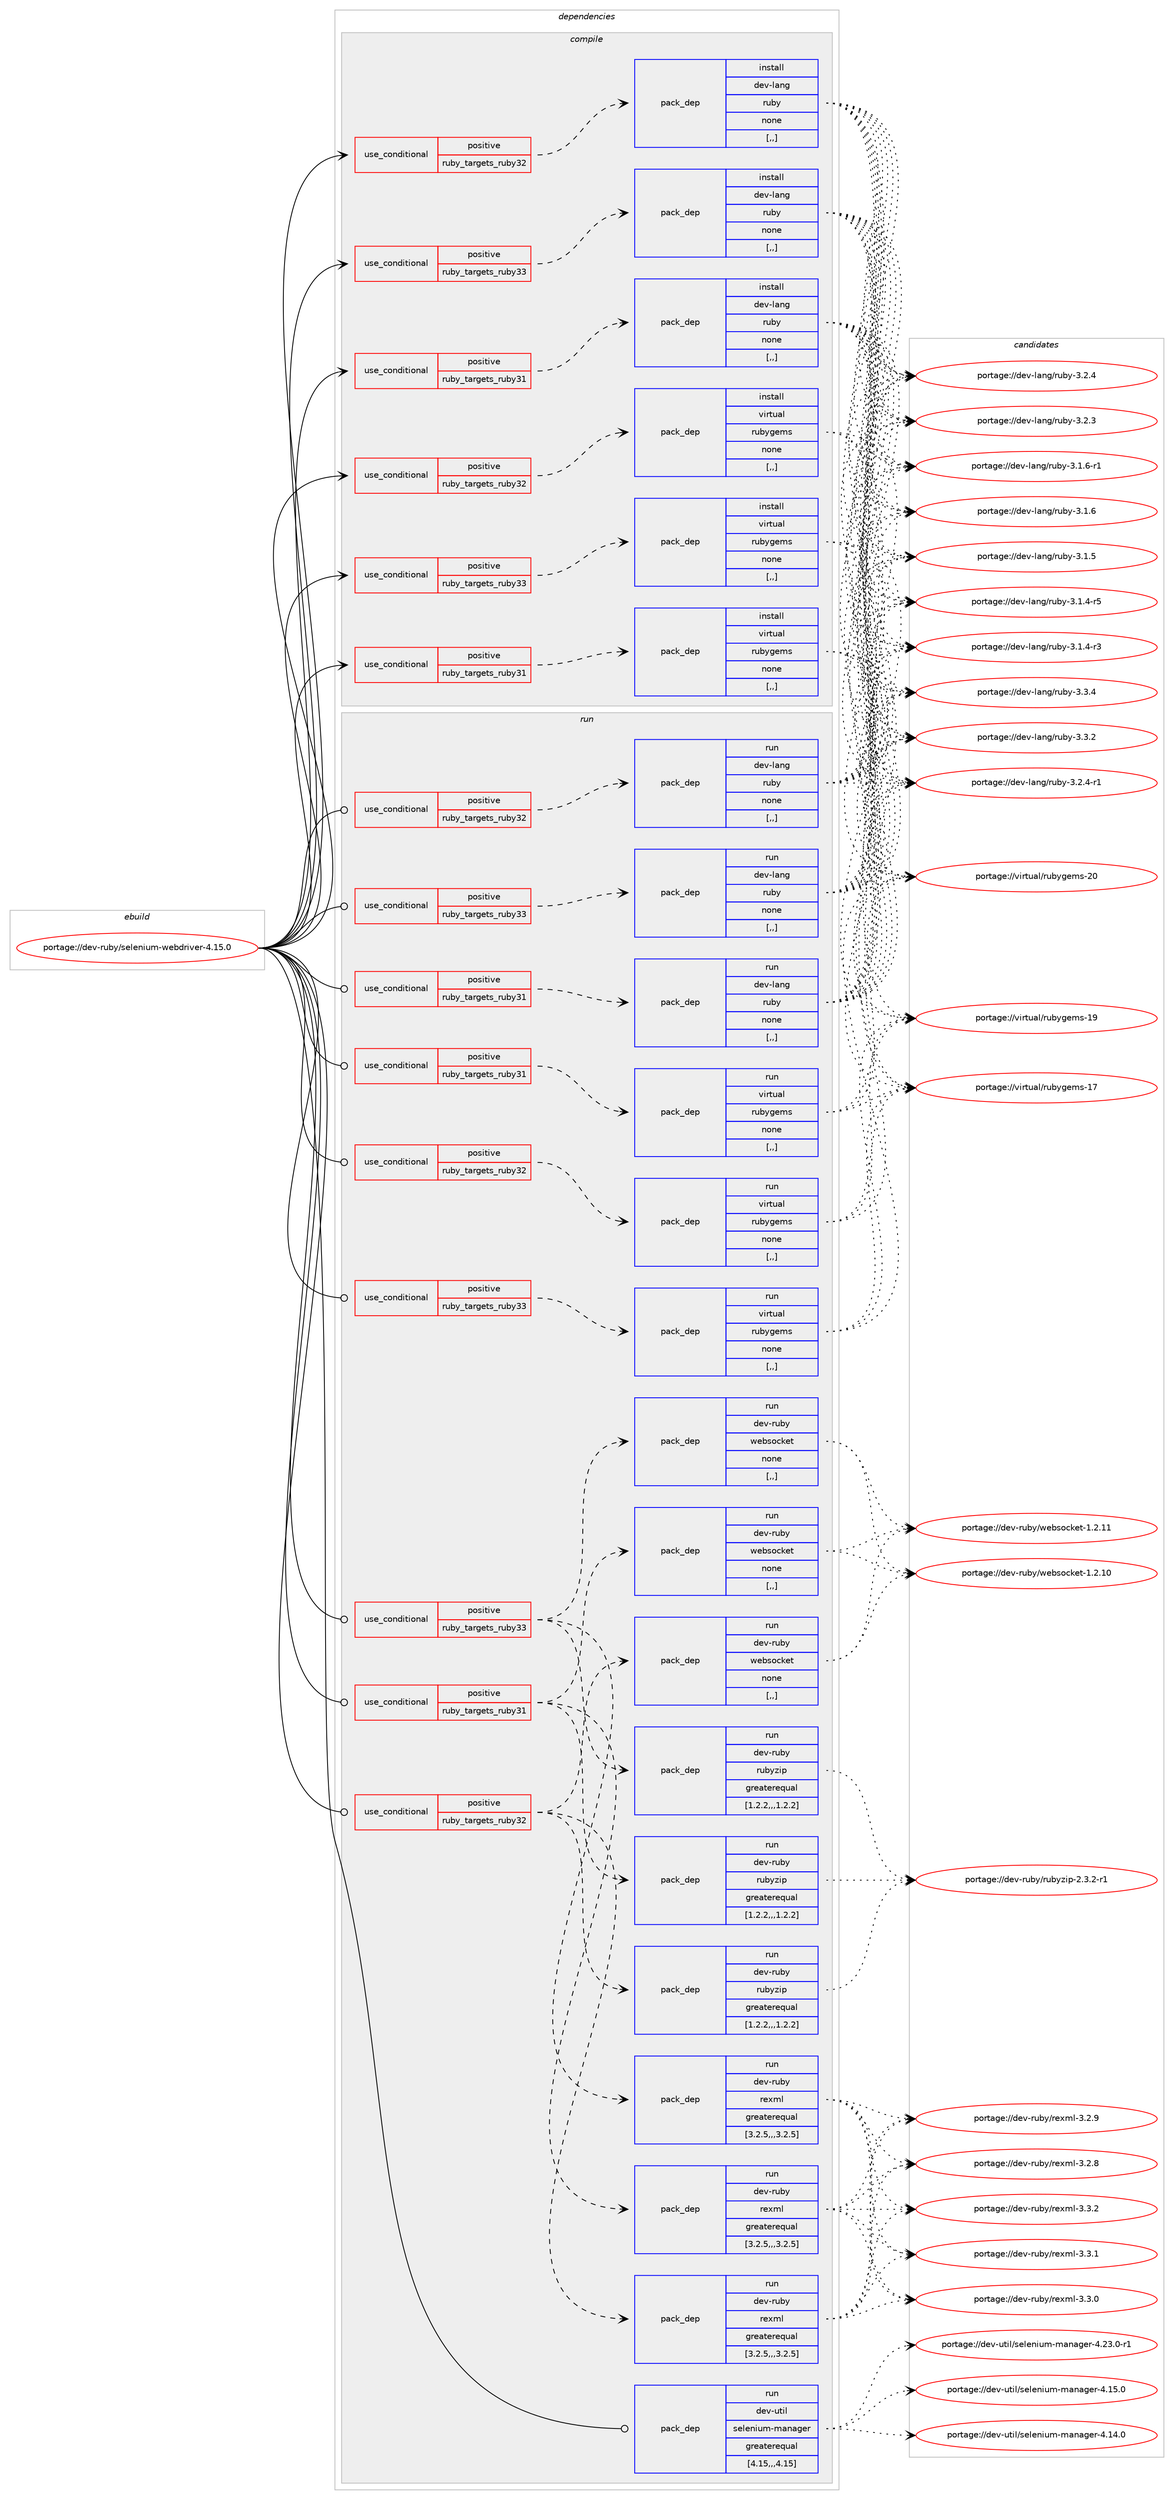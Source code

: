 digraph prolog {

# *************
# Graph options
# *************

newrank=true;
concentrate=true;
compound=true;
graph [rankdir=LR,fontname=Helvetica,fontsize=10,ranksep=1.5];#, ranksep=2.5, nodesep=0.2];
edge  [arrowhead=vee];
node  [fontname=Helvetica,fontsize=10];

# **********
# The ebuild
# **********

subgraph cluster_leftcol {
color=gray;
label=<<i>ebuild</i>>;
id [label="portage://dev-ruby/selenium-webdriver-4.15.0", color=red, width=4, href="../dev-ruby/selenium-webdriver-4.15.0.svg"];
}

# ****************
# The dependencies
# ****************

subgraph cluster_midcol {
color=gray;
label=<<i>dependencies</i>>;
subgraph cluster_compile {
fillcolor="#eeeeee";
style=filled;
label=<<i>compile</i>>;
subgraph cond56530 {
dependency203228 [label=<<TABLE BORDER="0" CELLBORDER="1" CELLSPACING="0" CELLPADDING="4"><TR><TD ROWSPAN="3" CELLPADDING="10">use_conditional</TD></TR><TR><TD>positive</TD></TR><TR><TD>ruby_targets_ruby31</TD></TR></TABLE>>, shape=none, color=red];
subgraph pack145307 {
dependency203229 [label=<<TABLE BORDER="0" CELLBORDER="1" CELLSPACING="0" CELLPADDING="4" WIDTH="220"><TR><TD ROWSPAN="6" CELLPADDING="30">pack_dep</TD></TR><TR><TD WIDTH="110">install</TD></TR><TR><TD>dev-lang</TD></TR><TR><TD>ruby</TD></TR><TR><TD>none</TD></TR><TR><TD>[,,]</TD></TR></TABLE>>, shape=none, color=blue];
}
dependency203228:e -> dependency203229:w [weight=20,style="dashed",arrowhead="vee"];
}
id:e -> dependency203228:w [weight=20,style="solid",arrowhead="vee"];
subgraph cond56531 {
dependency203230 [label=<<TABLE BORDER="0" CELLBORDER="1" CELLSPACING="0" CELLPADDING="4"><TR><TD ROWSPAN="3" CELLPADDING="10">use_conditional</TD></TR><TR><TD>positive</TD></TR><TR><TD>ruby_targets_ruby31</TD></TR></TABLE>>, shape=none, color=red];
subgraph pack145308 {
dependency203231 [label=<<TABLE BORDER="0" CELLBORDER="1" CELLSPACING="0" CELLPADDING="4" WIDTH="220"><TR><TD ROWSPAN="6" CELLPADDING="30">pack_dep</TD></TR><TR><TD WIDTH="110">install</TD></TR><TR><TD>virtual</TD></TR><TR><TD>rubygems</TD></TR><TR><TD>none</TD></TR><TR><TD>[,,]</TD></TR></TABLE>>, shape=none, color=blue];
}
dependency203230:e -> dependency203231:w [weight=20,style="dashed",arrowhead="vee"];
}
id:e -> dependency203230:w [weight=20,style="solid",arrowhead="vee"];
subgraph cond56532 {
dependency203232 [label=<<TABLE BORDER="0" CELLBORDER="1" CELLSPACING="0" CELLPADDING="4"><TR><TD ROWSPAN="3" CELLPADDING="10">use_conditional</TD></TR><TR><TD>positive</TD></TR><TR><TD>ruby_targets_ruby32</TD></TR></TABLE>>, shape=none, color=red];
subgraph pack145309 {
dependency203233 [label=<<TABLE BORDER="0" CELLBORDER="1" CELLSPACING="0" CELLPADDING="4" WIDTH="220"><TR><TD ROWSPAN="6" CELLPADDING="30">pack_dep</TD></TR><TR><TD WIDTH="110">install</TD></TR><TR><TD>dev-lang</TD></TR><TR><TD>ruby</TD></TR><TR><TD>none</TD></TR><TR><TD>[,,]</TD></TR></TABLE>>, shape=none, color=blue];
}
dependency203232:e -> dependency203233:w [weight=20,style="dashed",arrowhead="vee"];
}
id:e -> dependency203232:w [weight=20,style="solid",arrowhead="vee"];
subgraph cond56533 {
dependency203234 [label=<<TABLE BORDER="0" CELLBORDER="1" CELLSPACING="0" CELLPADDING="4"><TR><TD ROWSPAN="3" CELLPADDING="10">use_conditional</TD></TR><TR><TD>positive</TD></TR><TR><TD>ruby_targets_ruby32</TD></TR></TABLE>>, shape=none, color=red];
subgraph pack145310 {
dependency203235 [label=<<TABLE BORDER="0" CELLBORDER="1" CELLSPACING="0" CELLPADDING="4" WIDTH="220"><TR><TD ROWSPAN="6" CELLPADDING="30">pack_dep</TD></TR><TR><TD WIDTH="110">install</TD></TR><TR><TD>virtual</TD></TR><TR><TD>rubygems</TD></TR><TR><TD>none</TD></TR><TR><TD>[,,]</TD></TR></TABLE>>, shape=none, color=blue];
}
dependency203234:e -> dependency203235:w [weight=20,style="dashed",arrowhead="vee"];
}
id:e -> dependency203234:w [weight=20,style="solid",arrowhead="vee"];
subgraph cond56534 {
dependency203236 [label=<<TABLE BORDER="0" CELLBORDER="1" CELLSPACING="0" CELLPADDING="4"><TR><TD ROWSPAN="3" CELLPADDING="10">use_conditional</TD></TR><TR><TD>positive</TD></TR><TR><TD>ruby_targets_ruby33</TD></TR></TABLE>>, shape=none, color=red];
subgraph pack145311 {
dependency203237 [label=<<TABLE BORDER="0" CELLBORDER="1" CELLSPACING="0" CELLPADDING="4" WIDTH="220"><TR><TD ROWSPAN="6" CELLPADDING="30">pack_dep</TD></TR><TR><TD WIDTH="110">install</TD></TR><TR><TD>dev-lang</TD></TR><TR><TD>ruby</TD></TR><TR><TD>none</TD></TR><TR><TD>[,,]</TD></TR></TABLE>>, shape=none, color=blue];
}
dependency203236:e -> dependency203237:w [weight=20,style="dashed",arrowhead="vee"];
}
id:e -> dependency203236:w [weight=20,style="solid",arrowhead="vee"];
subgraph cond56535 {
dependency203238 [label=<<TABLE BORDER="0" CELLBORDER="1" CELLSPACING="0" CELLPADDING="4"><TR><TD ROWSPAN="3" CELLPADDING="10">use_conditional</TD></TR><TR><TD>positive</TD></TR><TR><TD>ruby_targets_ruby33</TD></TR></TABLE>>, shape=none, color=red];
subgraph pack145312 {
dependency203239 [label=<<TABLE BORDER="0" CELLBORDER="1" CELLSPACING="0" CELLPADDING="4" WIDTH="220"><TR><TD ROWSPAN="6" CELLPADDING="30">pack_dep</TD></TR><TR><TD WIDTH="110">install</TD></TR><TR><TD>virtual</TD></TR><TR><TD>rubygems</TD></TR><TR><TD>none</TD></TR><TR><TD>[,,]</TD></TR></TABLE>>, shape=none, color=blue];
}
dependency203238:e -> dependency203239:w [weight=20,style="dashed",arrowhead="vee"];
}
id:e -> dependency203238:w [weight=20,style="solid",arrowhead="vee"];
}
subgraph cluster_compileandrun {
fillcolor="#eeeeee";
style=filled;
label=<<i>compile and run</i>>;
}
subgraph cluster_run {
fillcolor="#eeeeee";
style=filled;
label=<<i>run</i>>;
subgraph cond56536 {
dependency203240 [label=<<TABLE BORDER="0" CELLBORDER="1" CELLSPACING="0" CELLPADDING="4"><TR><TD ROWSPAN="3" CELLPADDING="10">use_conditional</TD></TR><TR><TD>positive</TD></TR><TR><TD>ruby_targets_ruby31</TD></TR></TABLE>>, shape=none, color=red];
subgraph pack145313 {
dependency203241 [label=<<TABLE BORDER="0" CELLBORDER="1" CELLSPACING="0" CELLPADDING="4" WIDTH="220"><TR><TD ROWSPAN="6" CELLPADDING="30">pack_dep</TD></TR><TR><TD WIDTH="110">run</TD></TR><TR><TD>dev-lang</TD></TR><TR><TD>ruby</TD></TR><TR><TD>none</TD></TR><TR><TD>[,,]</TD></TR></TABLE>>, shape=none, color=blue];
}
dependency203240:e -> dependency203241:w [weight=20,style="dashed",arrowhead="vee"];
}
id:e -> dependency203240:w [weight=20,style="solid",arrowhead="odot"];
subgraph cond56537 {
dependency203242 [label=<<TABLE BORDER="0" CELLBORDER="1" CELLSPACING="0" CELLPADDING="4"><TR><TD ROWSPAN="3" CELLPADDING="10">use_conditional</TD></TR><TR><TD>positive</TD></TR><TR><TD>ruby_targets_ruby31</TD></TR></TABLE>>, shape=none, color=red];
subgraph pack145314 {
dependency203243 [label=<<TABLE BORDER="0" CELLBORDER="1" CELLSPACING="0" CELLPADDING="4" WIDTH="220"><TR><TD ROWSPAN="6" CELLPADDING="30">pack_dep</TD></TR><TR><TD WIDTH="110">run</TD></TR><TR><TD>dev-ruby</TD></TR><TR><TD>rexml</TD></TR><TR><TD>greaterequal</TD></TR><TR><TD>[3.2.5,,,3.2.5]</TD></TR></TABLE>>, shape=none, color=blue];
}
dependency203242:e -> dependency203243:w [weight=20,style="dashed",arrowhead="vee"];
subgraph pack145315 {
dependency203244 [label=<<TABLE BORDER="0" CELLBORDER="1" CELLSPACING="0" CELLPADDING="4" WIDTH="220"><TR><TD ROWSPAN="6" CELLPADDING="30">pack_dep</TD></TR><TR><TD WIDTH="110">run</TD></TR><TR><TD>dev-ruby</TD></TR><TR><TD>rubyzip</TD></TR><TR><TD>greaterequal</TD></TR><TR><TD>[1.2.2,,,1.2.2]</TD></TR></TABLE>>, shape=none, color=blue];
}
dependency203242:e -> dependency203244:w [weight=20,style="dashed",arrowhead="vee"];
subgraph pack145316 {
dependency203245 [label=<<TABLE BORDER="0" CELLBORDER="1" CELLSPACING="0" CELLPADDING="4" WIDTH="220"><TR><TD ROWSPAN="6" CELLPADDING="30">pack_dep</TD></TR><TR><TD WIDTH="110">run</TD></TR><TR><TD>dev-ruby</TD></TR><TR><TD>websocket</TD></TR><TR><TD>none</TD></TR><TR><TD>[,,]</TD></TR></TABLE>>, shape=none, color=blue];
}
dependency203242:e -> dependency203245:w [weight=20,style="dashed",arrowhead="vee"];
}
id:e -> dependency203242:w [weight=20,style="solid",arrowhead="odot"];
subgraph cond56538 {
dependency203246 [label=<<TABLE BORDER="0" CELLBORDER="1" CELLSPACING="0" CELLPADDING="4"><TR><TD ROWSPAN="3" CELLPADDING="10">use_conditional</TD></TR><TR><TD>positive</TD></TR><TR><TD>ruby_targets_ruby31</TD></TR></TABLE>>, shape=none, color=red];
subgraph pack145317 {
dependency203247 [label=<<TABLE BORDER="0" CELLBORDER="1" CELLSPACING="0" CELLPADDING="4" WIDTH="220"><TR><TD ROWSPAN="6" CELLPADDING="30">pack_dep</TD></TR><TR><TD WIDTH="110">run</TD></TR><TR><TD>virtual</TD></TR><TR><TD>rubygems</TD></TR><TR><TD>none</TD></TR><TR><TD>[,,]</TD></TR></TABLE>>, shape=none, color=blue];
}
dependency203246:e -> dependency203247:w [weight=20,style="dashed",arrowhead="vee"];
}
id:e -> dependency203246:w [weight=20,style="solid",arrowhead="odot"];
subgraph cond56539 {
dependency203248 [label=<<TABLE BORDER="0" CELLBORDER="1" CELLSPACING="0" CELLPADDING="4"><TR><TD ROWSPAN="3" CELLPADDING="10">use_conditional</TD></TR><TR><TD>positive</TD></TR><TR><TD>ruby_targets_ruby32</TD></TR></TABLE>>, shape=none, color=red];
subgraph pack145318 {
dependency203249 [label=<<TABLE BORDER="0" CELLBORDER="1" CELLSPACING="0" CELLPADDING="4" WIDTH="220"><TR><TD ROWSPAN="6" CELLPADDING="30">pack_dep</TD></TR><TR><TD WIDTH="110">run</TD></TR><TR><TD>dev-lang</TD></TR><TR><TD>ruby</TD></TR><TR><TD>none</TD></TR><TR><TD>[,,]</TD></TR></TABLE>>, shape=none, color=blue];
}
dependency203248:e -> dependency203249:w [weight=20,style="dashed",arrowhead="vee"];
}
id:e -> dependency203248:w [weight=20,style="solid",arrowhead="odot"];
subgraph cond56540 {
dependency203250 [label=<<TABLE BORDER="0" CELLBORDER="1" CELLSPACING="0" CELLPADDING="4"><TR><TD ROWSPAN="3" CELLPADDING="10">use_conditional</TD></TR><TR><TD>positive</TD></TR><TR><TD>ruby_targets_ruby32</TD></TR></TABLE>>, shape=none, color=red];
subgraph pack145319 {
dependency203251 [label=<<TABLE BORDER="0" CELLBORDER="1" CELLSPACING="0" CELLPADDING="4" WIDTH="220"><TR><TD ROWSPAN="6" CELLPADDING="30">pack_dep</TD></TR><TR><TD WIDTH="110">run</TD></TR><TR><TD>dev-ruby</TD></TR><TR><TD>rexml</TD></TR><TR><TD>greaterequal</TD></TR><TR><TD>[3.2.5,,,3.2.5]</TD></TR></TABLE>>, shape=none, color=blue];
}
dependency203250:e -> dependency203251:w [weight=20,style="dashed",arrowhead="vee"];
subgraph pack145320 {
dependency203252 [label=<<TABLE BORDER="0" CELLBORDER="1" CELLSPACING="0" CELLPADDING="4" WIDTH="220"><TR><TD ROWSPAN="6" CELLPADDING="30">pack_dep</TD></TR><TR><TD WIDTH="110">run</TD></TR><TR><TD>dev-ruby</TD></TR><TR><TD>rubyzip</TD></TR><TR><TD>greaterequal</TD></TR><TR><TD>[1.2.2,,,1.2.2]</TD></TR></TABLE>>, shape=none, color=blue];
}
dependency203250:e -> dependency203252:w [weight=20,style="dashed",arrowhead="vee"];
subgraph pack145321 {
dependency203253 [label=<<TABLE BORDER="0" CELLBORDER="1" CELLSPACING="0" CELLPADDING="4" WIDTH="220"><TR><TD ROWSPAN="6" CELLPADDING="30">pack_dep</TD></TR><TR><TD WIDTH="110">run</TD></TR><TR><TD>dev-ruby</TD></TR><TR><TD>websocket</TD></TR><TR><TD>none</TD></TR><TR><TD>[,,]</TD></TR></TABLE>>, shape=none, color=blue];
}
dependency203250:e -> dependency203253:w [weight=20,style="dashed",arrowhead="vee"];
}
id:e -> dependency203250:w [weight=20,style="solid",arrowhead="odot"];
subgraph cond56541 {
dependency203254 [label=<<TABLE BORDER="0" CELLBORDER="1" CELLSPACING="0" CELLPADDING="4"><TR><TD ROWSPAN="3" CELLPADDING="10">use_conditional</TD></TR><TR><TD>positive</TD></TR><TR><TD>ruby_targets_ruby32</TD></TR></TABLE>>, shape=none, color=red];
subgraph pack145322 {
dependency203255 [label=<<TABLE BORDER="0" CELLBORDER="1" CELLSPACING="0" CELLPADDING="4" WIDTH="220"><TR><TD ROWSPAN="6" CELLPADDING="30">pack_dep</TD></TR><TR><TD WIDTH="110">run</TD></TR><TR><TD>virtual</TD></TR><TR><TD>rubygems</TD></TR><TR><TD>none</TD></TR><TR><TD>[,,]</TD></TR></TABLE>>, shape=none, color=blue];
}
dependency203254:e -> dependency203255:w [weight=20,style="dashed",arrowhead="vee"];
}
id:e -> dependency203254:w [weight=20,style="solid",arrowhead="odot"];
subgraph cond56542 {
dependency203256 [label=<<TABLE BORDER="0" CELLBORDER="1" CELLSPACING="0" CELLPADDING="4"><TR><TD ROWSPAN="3" CELLPADDING="10">use_conditional</TD></TR><TR><TD>positive</TD></TR><TR><TD>ruby_targets_ruby33</TD></TR></TABLE>>, shape=none, color=red];
subgraph pack145323 {
dependency203257 [label=<<TABLE BORDER="0" CELLBORDER="1" CELLSPACING="0" CELLPADDING="4" WIDTH="220"><TR><TD ROWSPAN="6" CELLPADDING="30">pack_dep</TD></TR><TR><TD WIDTH="110">run</TD></TR><TR><TD>dev-lang</TD></TR><TR><TD>ruby</TD></TR><TR><TD>none</TD></TR><TR><TD>[,,]</TD></TR></TABLE>>, shape=none, color=blue];
}
dependency203256:e -> dependency203257:w [weight=20,style="dashed",arrowhead="vee"];
}
id:e -> dependency203256:w [weight=20,style="solid",arrowhead="odot"];
subgraph cond56543 {
dependency203258 [label=<<TABLE BORDER="0" CELLBORDER="1" CELLSPACING="0" CELLPADDING="4"><TR><TD ROWSPAN="3" CELLPADDING="10">use_conditional</TD></TR><TR><TD>positive</TD></TR><TR><TD>ruby_targets_ruby33</TD></TR></TABLE>>, shape=none, color=red];
subgraph pack145324 {
dependency203259 [label=<<TABLE BORDER="0" CELLBORDER="1" CELLSPACING="0" CELLPADDING="4" WIDTH="220"><TR><TD ROWSPAN="6" CELLPADDING="30">pack_dep</TD></TR><TR><TD WIDTH="110">run</TD></TR><TR><TD>dev-ruby</TD></TR><TR><TD>rexml</TD></TR><TR><TD>greaterequal</TD></TR><TR><TD>[3.2.5,,,3.2.5]</TD></TR></TABLE>>, shape=none, color=blue];
}
dependency203258:e -> dependency203259:w [weight=20,style="dashed",arrowhead="vee"];
subgraph pack145325 {
dependency203260 [label=<<TABLE BORDER="0" CELLBORDER="1" CELLSPACING="0" CELLPADDING="4" WIDTH="220"><TR><TD ROWSPAN="6" CELLPADDING="30">pack_dep</TD></TR><TR><TD WIDTH="110">run</TD></TR><TR><TD>dev-ruby</TD></TR><TR><TD>rubyzip</TD></TR><TR><TD>greaterequal</TD></TR><TR><TD>[1.2.2,,,1.2.2]</TD></TR></TABLE>>, shape=none, color=blue];
}
dependency203258:e -> dependency203260:w [weight=20,style="dashed",arrowhead="vee"];
subgraph pack145326 {
dependency203261 [label=<<TABLE BORDER="0" CELLBORDER="1" CELLSPACING="0" CELLPADDING="4" WIDTH="220"><TR><TD ROWSPAN="6" CELLPADDING="30">pack_dep</TD></TR><TR><TD WIDTH="110">run</TD></TR><TR><TD>dev-ruby</TD></TR><TR><TD>websocket</TD></TR><TR><TD>none</TD></TR><TR><TD>[,,]</TD></TR></TABLE>>, shape=none, color=blue];
}
dependency203258:e -> dependency203261:w [weight=20,style="dashed",arrowhead="vee"];
}
id:e -> dependency203258:w [weight=20,style="solid",arrowhead="odot"];
subgraph cond56544 {
dependency203262 [label=<<TABLE BORDER="0" CELLBORDER="1" CELLSPACING="0" CELLPADDING="4"><TR><TD ROWSPAN="3" CELLPADDING="10">use_conditional</TD></TR><TR><TD>positive</TD></TR><TR><TD>ruby_targets_ruby33</TD></TR></TABLE>>, shape=none, color=red];
subgraph pack145327 {
dependency203263 [label=<<TABLE BORDER="0" CELLBORDER="1" CELLSPACING="0" CELLPADDING="4" WIDTH="220"><TR><TD ROWSPAN="6" CELLPADDING="30">pack_dep</TD></TR><TR><TD WIDTH="110">run</TD></TR><TR><TD>virtual</TD></TR><TR><TD>rubygems</TD></TR><TR><TD>none</TD></TR><TR><TD>[,,]</TD></TR></TABLE>>, shape=none, color=blue];
}
dependency203262:e -> dependency203263:w [weight=20,style="dashed",arrowhead="vee"];
}
id:e -> dependency203262:w [weight=20,style="solid",arrowhead="odot"];
subgraph pack145328 {
dependency203264 [label=<<TABLE BORDER="0" CELLBORDER="1" CELLSPACING="0" CELLPADDING="4" WIDTH="220"><TR><TD ROWSPAN="6" CELLPADDING="30">pack_dep</TD></TR><TR><TD WIDTH="110">run</TD></TR><TR><TD>dev-util</TD></TR><TR><TD>selenium-manager</TD></TR><TR><TD>greaterequal</TD></TR><TR><TD>[4.15,,,4.15]</TD></TR></TABLE>>, shape=none, color=blue];
}
id:e -> dependency203264:w [weight=20,style="solid",arrowhead="odot"];
}
}

# **************
# The candidates
# **************

subgraph cluster_choices {
rank=same;
color=gray;
label=<<i>candidates</i>>;

subgraph choice145307 {
color=black;
nodesep=1;
choice10010111845108971101034711411798121455146514652 [label="portage://dev-lang/ruby-3.3.4", color=red, width=4,href="../dev-lang/ruby-3.3.4.svg"];
choice10010111845108971101034711411798121455146514650 [label="portage://dev-lang/ruby-3.3.2", color=red, width=4,href="../dev-lang/ruby-3.3.2.svg"];
choice100101118451089711010347114117981214551465046524511449 [label="portage://dev-lang/ruby-3.2.4-r1", color=red, width=4,href="../dev-lang/ruby-3.2.4-r1.svg"];
choice10010111845108971101034711411798121455146504652 [label="portage://dev-lang/ruby-3.2.4", color=red, width=4,href="../dev-lang/ruby-3.2.4.svg"];
choice10010111845108971101034711411798121455146504651 [label="portage://dev-lang/ruby-3.2.3", color=red, width=4,href="../dev-lang/ruby-3.2.3.svg"];
choice100101118451089711010347114117981214551464946544511449 [label="portage://dev-lang/ruby-3.1.6-r1", color=red, width=4,href="../dev-lang/ruby-3.1.6-r1.svg"];
choice10010111845108971101034711411798121455146494654 [label="portage://dev-lang/ruby-3.1.6", color=red, width=4,href="../dev-lang/ruby-3.1.6.svg"];
choice10010111845108971101034711411798121455146494653 [label="portage://dev-lang/ruby-3.1.5", color=red, width=4,href="../dev-lang/ruby-3.1.5.svg"];
choice100101118451089711010347114117981214551464946524511453 [label="portage://dev-lang/ruby-3.1.4-r5", color=red, width=4,href="../dev-lang/ruby-3.1.4-r5.svg"];
choice100101118451089711010347114117981214551464946524511451 [label="portage://dev-lang/ruby-3.1.4-r3", color=red, width=4,href="../dev-lang/ruby-3.1.4-r3.svg"];
dependency203229:e -> choice10010111845108971101034711411798121455146514652:w [style=dotted,weight="100"];
dependency203229:e -> choice10010111845108971101034711411798121455146514650:w [style=dotted,weight="100"];
dependency203229:e -> choice100101118451089711010347114117981214551465046524511449:w [style=dotted,weight="100"];
dependency203229:e -> choice10010111845108971101034711411798121455146504652:w [style=dotted,weight="100"];
dependency203229:e -> choice10010111845108971101034711411798121455146504651:w [style=dotted,weight="100"];
dependency203229:e -> choice100101118451089711010347114117981214551464946544511449:w [style=dotted,weight="100"];
dependency203229:e -> choice10010111845108971101034711411798121455146494654:w [style=dotted,weight="100"];
dependency203229:e -> choice10010111845108971101034711411798121455146494653:w [style=dotted,weight="100"];
dependency203229:e -> choice100101118451089711010347114117981214551464946524511453:w [style=dotted,weight="100"];
dependency203229:e -> choice100101118451089711010347114117981214551464946524511451:w [style=dotted,weight="100"];
}
subgraph choice145308 {
color=black;
nodesep=1;
choice118105114116117971084711411798121103101109115455048 [label="portage://virtual/rubygems-20", color=red, width=4,href="../virtual/rubygems-20.svg"];
choice118105114116117971084711411798121103101109115454957 [label="portage://virtual/rubygems-19", color=red, width=4,href="../virtual/rubygems-19.svg"];
choice118105114116117971084711411798121103101109115454955 [label="portage://virtual/rubygems-17", color=red, width=4,href="../virtual/rubygems-17.svg"];
dependency203231:e -> choice118105114116117971084711411798121103101109115455048:w [style=dotted,weight="100"];
dependency203231:e -> choice118105114116117971084711411798121103101109115454957:w [style=dotted,weight="100"];
dependency203231:e -> choice118105114116117971084711411798121103101109115454955:w [style=dotted,weight="100"];
}
subgraph choice145309 {
color=black;
nodesep=1;
choice10010111845108971101034711411798121455146514652 [label="portage://dev-lang/ruby-3.3.4", color=red, width=4,href="../dev-lang/ruby-3.3.4.svg"];
choice10010111845108971101034711411798121455146514650 [label="portage://dev-lang/ruby-3.3.2", color=red, width=4,href="../dev-lang/ruby-3.3.2.svg"];
choice100101118451089711010347114117981214551465046524511449 [label="portage://dev-lang/ruby-3.2.4-r1", color=red, width=4,href="../dev-lang/ruby-3.2.4-r1.svg"];
choice10010111845108971101034711411798121455146504652 [label="portage://dev-lang/ruby-3.2.4", color=red, width=4,href="../dev-lang/ruby-3.2.4.svg"];
choice10010111845108971101034711411798121455146504651 [label="portage://dev-lang/ruby-3.2.3", color=red, width=4,href="../dev-lang/ruby-3.2.3.svg"];
choice100101118451089711010347114117981214551464946544511449 [label="portage://dev-lang/ruby-3.1.6-r1", color=red, width=4,href="../dev-lang/ruby-3.1.6-r1.svg"];
choice10010111845108971101034711411798121455146494654 [label="portage://dev-lang/ruby-3.1.6", color=red, width=4,href="../dev-lang/ruby-3.1.6.svg"];
choice10010111845108971101034711411798121455146494653 [label="portage://dev-lang/ruby-3.1.5", color=red, width=4,href="../dev-lang/ruby-3.1.5.svg"];
choice100101118451089711010347114117981214551464946524511453 [label="portage://dev-lang/ruby-3.1.4-r5", color=red, width=4,href="../dev-lang/ruby-3.1.4-r5.svg"];
choice100101118451089711010347114117981214551464946524511451 [label="portage://dev-lang/ruby-3.1.4-r3", color=red, width=4,href="../dev-lang/ruby-3.1.4-r3.svg"];
dependency203233:e -> choice10010111845108971101034711411798121455146514652:w [style=dotted,weight="100"];
dependency203233:e -> choice10010111845108971101034711411798121455146514650:w [style=dotted,weight="100"];
dependency203233:e -> choice100101118451089711010347114117981214551465046524511449:w [style=dotted,weight="100"];
dependency203233:e -> choice10010111845108971101034711411798121455146504652:w [style=dotted,weight="100"];
dependency203233:e -> choice10010111845108971101034711411798121455146504651:w [style=dotted,weight="100"];
dependency203233:e -> choice100101118451089711010347114117981214551464946544511449:w [style=dotted,weight="100"];
dependency203233:e -> choice10010111845108971101034711411798121455146494654:w [style=dotted,weight="100"];
dependency203233:e -> choice10010111845108971101034711411798121455146494653:w [style=dotted,weight="100"];
dependency203233:e -> choice100101118451089711010347114117981214551464946524511453:w [style=dotted,weight="100"];
dependency203233:e -> choice100101118451089711010347114117981214551464946524511451:w [style=dotted,weight="100"];
}
subgraph choice145310 {
color=black;
nodesep=1;
choice118105114116117971084711411798121103101109115455048 [label="portage://virtual/rubygems-20", color=red, width=4,href="../virtual/rubygems-20.svg"];
choice118105114116117971084711411798121103101109115454957 [label="portage://virtual/rubygems-19", color=red, width=4,href="../virtual/rubygems-19.svg"];
choice118105114116117971084711411798121103101109115454955 [label="portage://virtual/rubygems-17", color=red, width=4,href="../virtual/rubygems-17.svg"];
dependency203235:e -> choice118105114116117971084711411798121103101109115455048:w [style=dotted,weight="100"];
dependency203235:e -> choice118105114116117971084711411798121103101109115454957:w [style=dotted,weight="100"];
dependency203235:e -> choice118105114116117971084711411798121103101109115454955:w [style=dotted,weight="100"];
}
subgraph choice145311 {
color=black;
nodesep=1;
choice10010111845108971101034711411798121455146514652 [label="portage://dev-lang/ruby-3.3.4", color=red, width=4,href="../dev-lang/ruby-3.3.4.svg"];
choice10010111845108971101034711411798121455146514650 [label="portage://dev-lang/ruby-3.3.2", color=red, width=4,href="../dev-lang/ruby-3.3.2.svg"];
choice100101118451089711010347114117981214551465046524511449 [label="portage://dev-lang/ruby-3.2.4-r1", color=red, width=4,href="../dev-lang/ruby-3.2.4-r1.svg"];
choice10010111845108971101034711411798121455146504652 [label="portage://dev-lang/ruby-3.2.4", color=red, width=4,href="../dev-lang/ruby-3.2.4.svg"];
choice10010111845108971101034711411798121455146504651 [label="portage://dev-lang/ruby-3.2.3", color=red, width=4,href="../dev-lang/ruby-3.2.3.svg"];
choice100101118451089711010347114117981214551464946544511449 [label="portage://dev-lang/ruby-3.1.6-r1", color=red, width=4,href="../dev-lang/ruby-3.1.6-r1.svg"];
choice10010111845108971101034711411798121455146494654 [label="portage://dev-lang/ruby-3.1.6", color=red, width=4,href="../dev-lang/ruby-3.1.6.svg"];
choice10010111845108971101034711411798121455146494653 [label="portage://dev-lang/ruby-3.1.5", color=red, width=4,href="../dev-lang/ruby-3.1.5.svg"];
choice100101118451089711010347114117981214551464946524511453 [label="portage://dev-lang/ruby-3.1.4-r5", color=red, width=4,href="../dev-lang/ruby-3.1.4-r5.svg"];
choice100101118451089711010347114117981214551464946524511451 [label="portage://dev-lang/ruby-3.1.4-r3", color=red, width=4,href="../dev-lang/ruby-3.1.4-r3.svg"];
dependency203237:e -> choice10010111845108971101034711411798121455146514652:w [style=dotted,weight="100"];
dependency203237:e -> choice10010111845108971101034711411798121455146514650:w [style=dotted,weight="100"];
dependency203237:e -> choice100101118451089711010347114117981214551465046524511449:w [style=dotted,weight="100"];
dependency203237:e -> choice10010111845108971101034711411798121455146504652:w [style=dotted,weight="100"];
dependency203237:e -> choice10010111845108971101034711411798121455146504651:w [style=dotted,weight="100"];
dependency203237:e -> choice100101118451089711010347114117981214551464946544511449:w [style=dotted,weight="100"];
dependency203237:e -> choice10010111845108971101034711411798121455146494654:w [style=dotted,weight="100"];
dependency203237:e -> choice10010111845108971101034711411798121455146494653:w [style=dotted,weight="100"];
dependency203237:e -> choice100101118451089711010347114117981214551464946524511453:w [style=dotted,weight="100"];
dependency203237:e -> choice100101118451089711010347114117981214551464946524511451:w [style=dotted,weight="100"];
}
subgraph choice145312 {
color=black;
nodesep=1;
choice118105114116117971084711411798121103101109115455048 [label="portage://virtual/rubygems-20", color=red, width=4,href="../virtual/rubygems-20.svg"];
choice118105114116117971084711411798121103101109115454957 [label="portage://virtual/rubygems-19", color=red, width=4,href="../virtual/rubygems-19.svg"];
choice118105114116117971084711411798121103101109115454955 [label="portage://virtual/rubygems-17", color=red, width=4,href="../virtual/rubygems-17.svg"];
dependency203239:e -> choice118105114116117971084711411798121103101109115455048:w [style=dotted,weight="100"];
dependency203239:e -> choice118105114116117971084711411798121103101109115454957:w [style=dotted,weight="100"];
dependency203239:e -> choice118105114116117971084711411798121103101109115454955:w [style=dotted,weight="100"];
}
subgraph choice145313 {
color=black;
nodesep=1;
choice10010111845108971101034711411798121455146514652 [label="portage://dev-lang/ruby-3.3.4", color=red, width=4,href="../dev-lang/ruby-3.3.4.svg"];
choice10010111845108971101034711411798121455146514650 [label="portage://dev-lang/ruby-3.3.2", color=red, width=4,href="../dev-lang/ruby-3.3.2.svg"];
choice100101118451089711010347114117981214551465046524511449 [label="portage://dev-lang/ruby-3.2.4-r1", color=red, width=4,href="../dev-lang/ruby-3.2.4-r1.svg"];
choice10010111845108971101034711411798121455146504652 [label="portage://dev-lang/ruby-3.2.4", color=red, width=4,href="../dev-lang/ruby-3.2.4.svg"];
choice10010111845108971101034711411798121455146504651 [label="portage://dev-lang/ruby-3.2.3", color=red, width=4,href="../dev-lang/ruby-3.2.3.svg"];
choice100101118451089711010347114117981214551464946544511449 [label="portage://dev-lang/ruby-3.1.6-r1", color=red, width=4,href="../dev-lang/ruby-3.1.6-r1.svg"];
choice10010111845108971101034711411798121455146494654 [label="portage://dev-lang/ruby-3.1.6", color=red, width=4,href="../dev-lang/ruby-3.1.6.svg"];
choice10010111845108971101034711411798121455146494653 [label="portage://dev-lang/ruby-3.1.5", color=red, width=4,href="../dev-lang/ruby-3.1.5.svg"];
choice100101118451089711010347114117981214551464946524511453 [label="portage://dev-lang/ruby-3.1.4-r5", color=red, width=4,href="../dev-lang/ruby-3.1.4-r5.svg"];
choice100101118451089711010347114117981214551464946524511451 [label="portage://dev-lang/ruby-3.1.4-r3", color=red, width=4,href="../dev-lang/ruby-3.1.4-r3.svg"];
dependency203241:e -> choice10010111845108971101034711411798121455146514652:w [style=dotted,weight="100"];
dependency203241:e -> choice10010111845108971101034711411798121455146514650:w [style=dotted,weight="100"];
dependency203241:e -> choice100101118451089711010347114117981214551465046524511449:w [style=dotted,weight="100"];
dependency203241:e -> choice10010111845108971101034711411798121455146504652:w [style=dotted,weight="100"];
dependency203241:e -> choice10010111845108971101034711411798121455146504651:w [style=dotted,weight="100"];
dependency203241:e -> choice100101118451089711010347114117981214551464946544511449:w [style=dotted,weight="100"];
dependency203241:e -> choice10010111845108971101034711411798121455146494654:w [style=dotted,weight="100"];
dependency203241:e -> choice10010111845108971101034711411798121455146494653:w [style=dotted,weight="100"];
dependency203241:e -> choice100101118451089711010347114117981214551464946524511453:w [style=dotted,weight="100"];
dependency203241:e -> choice100101118451089711010347114117981214551464946524511451:w [style=dotted,weight="100"];
}
subgraph choice145314 {
color=black;
nodesep=1;
choice100101118451141179812147114101120109108455146514650 [label="portage://dev-ruby/rexml-3.3.2", color=red, width=4,href="../dev-ruby/rexml-3.3.2.svg"];
choice100101118451141179812147114101120109108455146514649 [label="portage://dev-ruby/rexml-3.3.1", color=red, width=4,href="../dev-ruby/rexml-3.3.1.svg"];
choice100101118451141179812147114101120109108455146514648 [label="portage://dev-ruby/rexml-3.3.0", color=red, width=4,href="../dev-ruby/rexml-3.3.0.svg"];
choice100101118451141179812147114101120109108455146504657 [label="portage://dev-ruby/rexml-3.2.9", color=red, width=4,href="../dev-ruby/rexml-3.2.9.svg"];
choice100101118451141179812147114101120109108455146504656 [label="portage://dev-ruby/rexml-3.2.8", color=red, width=4,href="../dev-ruby/rexml-3.2.8.svg"];
dependency203243:e -> choice100101118451141179812147114101120109108455146514650:w [style=dotted,weight="100"];
dependency203243:e -> choice100101118451141179812147114101120109108455146514649:w [style=dotted,weight="100"];
dependency203243:e -> choice100101118451141179812147114101120109108455146514648:w [style=dotted,weight="100"];
dependency203243:e -> choice100101118451141179812147114101120109108455146504657:w [style=dotted,weight="100"];
dependency203243:e -> choice100101118451141179812147114101120109108455146504656:w [style=dotted,weight="100"];
}
subgraph choice145315 {
color=black;
nodesep=1;
choice100101118451141179812147114117981211221051124550465146504511449 [label="portage://dev-ruby/rubyzip-2.3.2-r1", color=red, width=4,href="../dev-ruby/rubyzip-2.3.2-r1.svg"];
dependency203244:e -> choice100101118451141179812147114117981211221051124550465146504511449:w [style=dotted,weight="100"];
}
subgraph choice145316 {
color=black;
nodesep=1;
choice100101118451141179812147119101981151119910710111645494650464949 [label="portage://dev-ruby/websocket-1.2.11", color=red, width=4,href="../dev-ruby/websocket-1.2.11.svg"];
choice100101118451141179812147119101981151119910710111645494650464948 [label="portage://dev-ruby/websocket-1.2.10", color=red, width=4,href="../dev-ruby/websocket-1.2.10.svg"];
dependency203245:e -> choice100101118451141179812147119101981151119910710111645494650464949:w [style=dotted,weight="100"];
dependency203245:e -> choice100101118451141179812147119101981151119910710111645494650464948:w [style=dotted,weight="100"];
}
subgraph choice145317 {
color=black;
nodesep=1;
choice118105114116117971084711411798121103101109115455048 [label="portage://virtual/rubygems-20", color=red, width=4,href="../virtual/rubygems-20.svg"];
choice118105114116117971084711411798121103101109115454957 [label="portage://virtual/rubygems-19", color=red, width=4,href="../virtual/rubygems-19.svg"];
choice118105114116117971084711411798121103101109115454955 [label="portage://virtual/rubygems-17", color=red, width=4,href="../virtual/rubygems-17.svg"];
dependency203247:e -> choice118105114116117971084711411798121103101109115455048:w [style=dotted,weight="100"];
dependency203247:e -> choice118105114116117971084711411798121103101109115454957:w [style=dotted,weight="100"];
dependency203247:e -> choice118105114116117971084711411798121103101109115454955:w [style=dotted,weight="100"];
}
subgraph choice145318 {
color=black;
nodesep=1;
choice10010111845108971101034711411798121455146514652 [label="portage://dev-lang/ruby-3.3.4", color=red, width=4,href="../dev-lang/ruby-3.3.4.svg"];
choice10010111845108971101034711411798121455146514650 [label="portage://dev-lang/ruby-3.3.2", color=red, width=4,href="../dev-lang/ruby-3.3.2.svg"];
choice100101118451089711010347114117981214551465046524511449 [label="portage://dev-lang/ruby-3.2.4-r1", color=red, width=4,href="../dev-lang/ruby-3.2.4-r1.svg"];
choice10010111845108971101034711411798121455146504652 [label="portage://dev-lang/ruby-3.2.4", color=red, width=4,href="../dev-lang/ruby-3.2.4.svg"];
choice10010111845108971101034711411798121455146504651 [label="portage://dev-lang/ruby-3.2.3", color=red, width=4,href="../dev-lang/ruby-3.2.3.svg"];
choice100101118451089711010347114117981214551464946544511449 [label="portage://dev-lang/ruby-3.1.6-r1", color=red, width=4,href="../dev-lang/ruby-3.1.6-r1.svg"];
choice10010111845108971101034711411798121455146494654 [label="portage://dev-lang/ruby-3.1.6", color=red, width=4,href="../dev-lang/ruby-3.1.6.svg"];
choice10010111845108971101034711411798121455146494653 [label="portage://dev-lang/ruby-3.1.5", color=red, width=4,href="../dev-lang/ruby-3.1.5.svg"];
choice100101118451089711010347114117981214551464946524511453 [label="portage://dev-lang/ruby-3.1.4-r5", color=red, width=4,href="../dev-lang/ruby-3.1.4-r5.svg"];
choice100101118451089711010347114117981214551464946524511451 [label="portage://dev-lang/ruby-3.1.4-r3", color=red, width=4,href="../dev-lang/ruby-3.1.4-r3.svg"];
dependency203249:e -> choice10010111845108971101034711411798121455146514652:w [style=dotted,weight="100"];
dependency203249:e -> choice10010111845108971101034711411798121455146514650:w [style=dotted,weight="100"];
dependency203249:e -> choice100101118451089711010347114117981214551465046524511449:w [style=dotted,weight="100"];
dependency203249:e -> choice10010111845108971101034711411798121455146504652:w [style=dotted,weight="100"];
dependency203249:e -> choice10010111845108971101034711411798121455146504651:w [style=dotted,weight="100"];
dependency203249:e -> choice100101118451089711010347114117981214551464946544511449:w [style=dotted,weight="100"];
dependency203249:e -> choice10010111845108971101034711411798121455146494654:w [style=dotted,weight="100"];
dependency203249:e -> choice10010111845108971101034711411798121455146494653:w [style=dotted,weight="100"];
dependency203249:e -> choice100101118451089711010347114117981214551464946524511453:w [style=dotted,weight="100"];
dependency203249:e -> choice100101118451089711010347114117981214551464946524511451:w [style=dotted,weight="100"];
}
subgraph choice145319 {
color=black;
nodesep=1;
choice100101118451141179812147114101120109108455146514650 [label="portage://dev-ruby/rexml-3.3.2", color=red, width=4,href="../dev-ruby/rexml-3.3.2.svg"];
choice100101118451141179812147114101120109108455146514649 [label="portage://dev-ruby/rexml-3.3.1", color=red, width=4,href="../dev-ruby/rexml-3.3.1.svg"];
choice100101118451141179812147114101120109108455146514648 [label="portage://dev-ruby/rexml-3.3.0", color=red, width=4,href="../dev-ruby/rexml-3.3.0.svg"];
choice100101118451141179812147114101120109108455146504657 [label="portage://dev-ruby/rexml-3.2.9", color=red, width=4,href="../dev-ruby/rexml-3.2.9.svg"];
choice100101118451141179812147114101120109108455146504656 [label="portage://dev-ruby/rexml-3.2.8", color=red, width=4,href="../dev-ruby/rexml-3.2.8.svg"];
dependency203251:e -> choice100101118451141179812147114101120109108455146514650:w [style=dotted,weight="100"];
dependency203251:e -> choice100101118451141179812147114101120109108455146514649:w [style=dotted,weight="100"];
dependency203251:e -> choice100101118451141179812147114101120109108455146514648:w [style=dotted,weight="100"];
dependency203251:e -> choice100101118451141179812147114101120109108455146504657:w [style=dotted,weight="100"];
dependency203251:e -> choice100101118451141179812147114101120109108455146504656:w [style=dotted,weight="100"];
}
subgraph choice145320 {
color=black;
nodesep=1;
choice100101118451141179812147114117981211221051124550465146504511449 [label="portage://dev-ruby/rubyzip-2.3.2-r1", color=red, width=4,href="../dev-ruby/rubyzip-2.3.2-r1.svg"];
dependency203252:e -> choice100101118451141179812147114117981211221051124550465146504511449:w [style=dotted,weight="100"];
}
subgraph choice145321 {
color=black;
nodesep=1;
choice100101118451141179812147119101981151119910710111645494650464949 [label="portage://dev-ruby/websocket-1.2.11", color=red, width=4,href="../dev-ruby/websocket-1.2.11.svg"];
choice100101118451141179812147119101981151119910710111645494650464948 [label="portage://dev-ruby/websocket-1.2.10", color=red, width=4,href="../dev-ruby/websocket-1.2.10.svg"];
dependency203253:e -> choice100101118451141179812147119101981151119910710111645494650464949:w [style=dotted,weight="100"];
dependency203253:e -> choice100101118451141179812147119101981151119910710111645494650464948:w [style=dotted,weight="100"];
}
subgraph choice145322 {
color=black;
nodesep=1;
choice118105114116117971084711411798121103101109115455048 [label="portage://virtual/rubygems-20", color=red, width=4,href="../virtual/rubygems-20.svg"];
choice118105114116117971084711411798121103101109115454957 [label="portage://virtual/rubygems-19", color=red, width=4,href="../virtual/rubygems-19.svg"];
choice118105114116117971084711411798121103101109115454955 [label="portage://virtual/rubygems-17", color=red, width=4,href="../virtual/rubygems-17.svg"];
dependency203255:e -> choice118105114116117971084711411798121103101109115455048:w [style=dotted,weight="100"];
dependency203255:e -> choice118105114116117971084711411798121103101109115454957:w [style=dotted,weight="100"];
dependency203255:e -> choice118105114116117971084711411798121103101109115454955:w [style=dotted,weight="100"];
}
subgraph choice145323 {
color=black;
nodesep=1;
choice10010111845108971101034711411798121455146514652 [label="portage://dev-lang/ruby-3.3.4", color=red, width=4,href="../dev-lang/ruby-3.3.4.svg"];
choice10010111845108971101034711411798121455146514650 [label="portage://dev-lang/ruby-3.3.2", color=red, width=4,href="../dev-lang/ruby-3.3.2.svg"];
choice100101118451089711010347114117981214551465046524511449 [label="portage://dev-lang/ruby-3.2.4-r1", color=red, width=4,href="../dev-lang/ruby-3.2.4-r1.svg"];
choice10010111845108971101034711411798121455146504652 [label="portage://dev-lang/ruby-3.2.4", color=red, width=4,href="../dev-lang/ruby-3.2.4.svg"];
choice10010111845108971101034711411798121455146504651 [label="portage://dev-lang/ruby-3.2.3", color=red, width=4,href="../dev-lang/ruby-3.2.3.svg"];
choice100101118451089711010347114117981214551464946544511449 [label="portage://dev-lang/ruby-3.1.6-r1", color=red, width=4,href="../dev-lang/ruby-3.1.6-r1.svg"];
choice10010111845108971101034711411798121455146494654 [label="portage://dev-lang/ruby-3.1.6", color=red, width=4,href="../dev-lang/ruby-3.1.6.svg"];
choice10010111845108971101034711411798121455146494653 [label="portage://dev-lang/ruby-3.1.5", color=red, width=4,href="../dev-lang/ruby-3.1.5.svg"];
choice100101118451089711010347114117981214551464946524511453 [label="portage://dev-lang/ruby-3.1.4-r5", color=red, width=4,href="../dev-lang/ruby-3.1.4-r5.svg"];
choice100101118451089711010347114117981214551464946524511451 [label="portage://dev-lang/ruby-3.1.4-r3", color=red, width=4,href="../dev-lang/ruby-3.1.4-r3.svg"];
dependency203257:e -> choice10010111845108971101034711411798121455146514652:w [style=dotted,weight="100"];
dependency203257:e -> choice10010111845108971101034711411798121455146514650:w [style=dotted,weight="100"];
dependency203257:e -> choice100101118451089711010347114117981214551465046524511449:w [style=dotted,weight="100"];
dependency203257:e -> choice10010111845108971101034711411798121455146504652:w [style=dotted,weight="100"];
dependency203257:e -> choice10010111845108971101034711411798121455146504651:w [style=dotted,weight="100"];
dependency203257:e -> choice100101118451089711010347114117981214551464946544511449:w [style=dotted,weight="100"];
dependency203257:e -> choice10010111845108971101034711411798121455146494654:w [style=dotted,weight="100"];
dependency203257:e -> choice10010111845108971101034711411798121455146494653:w [style=dotted,weight="100"];
dependency203257:e -> choice100101118451089711010347114117981214551464946524511453:w [style=dotted,weight="100"];
dependency203257:e -> choice100101118451089711010347114117981214551464946524511451:w [style=dotted,weight="100"];
}
subgraph choice145324 {
color=black;
nodesep=1;
choice100101118451141179812147114101120109108455146514650 [label="portage://dev-ruby/rexml-3.3.2", color=red, width=4,href="../dev-ruby/rexml-3.3.2.svg"];
choice100101118451141179812147114101120109108455146514649 [label="portage://dev-ruby/rexml-3.3.1", color=red, width=4,href="../dev-ruby/rexml-3.3.1.svg"];
choice100101118451141179812147114101120109108455146514648 [label="portage://dev-ruby/rexml-3.3.0", color=red, width=4,href="../dev-ruby/rexml-3.3.0.svg"];
choice100101118451141179812147114101120109108455146504657 [label="portage://dev-ruby/rexml-3.2.9", color=red, width=4,href="../dev-ruby/rexml-3.2.9.svg"];
choice100101118451141179812147114101120109108455146504656 [label="portage://dev-ruby/rexml-3.2.8", color=red, width=4,href="../dev-ruby/rexml-3.2.8.svg"];
dependency203259:e -> choice100101118451141179812147114101120109108455146514650:w [style=dotted,weight="100"];
dependency203259:e -> choice100101118451141179812147114101120109108455146514649:w [style=dotted,weight="100"];
dependency203259:e -> choice100101118451141179812147114101120109108455146514648:w [style=dotted,weight="100"];
dependency203259:e -> choice100101118451141179812147114101120109108455146504657:w [style=dotted,weight="100"];
dependency203259:e -> choice100101118451141179812147114101120109108455146504656:w [style=dotted,weight="100"];
}
subgraph choice145325 {
color=black;
nodesep=1;
choice100101118451141179812147114117981211221051124550465146504511449 [label="portage://dev-ruby/rubyzip-2.3.2-r1", color=red, width=4,href="../dev-ruby/rubyzip-2.3.2-r1.svg"];
dependency203260:e -> choice100101118451141179812147114117981211221051124550465146504511449:w [style=dotted,weight="100"];
}
subgraph choice145326 {
color=black;
nodesep=1;
choice100101118451141179812147119101981151119910710111645494650464949 [label="portage://dev-ruby/websocket-1.2.11", color=red, width=4,href="../dev-ruby/websocket-1.2.11.svg"];
choice100101118451141179812147119101981151119910710111645494650464948 [label="portage://dev-ruby/websocket-1.2.10", color=red, width=4,href="../dev-ruby/websocket-1.2.10.svg"];
dependency203261:e -> choice100101118451141179812147119101981151119910710111645494650464949:w [style=dotted,weight="100"];
dependency203261:e -> choice100101118451141179812147119101981151119910710111645494650464948:w [style=dotted,weight="100"];
}
subgraph choice145327 {
color=black;
nodesep=1;
choice118105114116117971084711411798121103101109115455048 [label="portage://virtual/rubygems-20", color=red, width=4,href="../virtual/rubygems-20.svg"];
choice118105114116117971084711411798121103101109115454957 [label="portage://virtual/rubygems-19", color=red, width=4,href="../virtual/rubygems-19.svg"];
choice118105114116117971084711411798121103101109115454955 [label="portage://virtual/rubygems-17", color=red, width=4,href="../virtual/rubygems-17.svg"];
dependency203263:e -> choice118105114116117971084711411798121103101109115455048:w [style=dotted,weight="100"];
dependency203263:e -> choice118105114116117971084711411798121103101109115454957:w [style=dotted,weight="100"];
dependency203263:e -> choice118105114116117971084711411798121103101109115454955:w [style=dotted,weight="100"];
}
subgraph choice145328 {
color=black;
nodesep=1;
choice1001011184511711610510847115101108101110105117109451099711097103101114455246505146484511449 [label="portage://dev-util/selenium-manager-4.23.0-r1", color=red, width=4,href="../dev-util/selenium-manager-4.23.0-r1.svg"];
choice100101118451171161051084711510110810111010511710945109971109710310111445524649534648 [label="portage://dev-util/selenium-manager-4.15.0", color=red, width=4,href="../dev-util/selenium-manager-4.15.0.svg"];
choice100101118451171161051084711510110810111010511710945109971109710310111445524649524648 [label="portage://dev-util/selenium-manager-4.14.0", color=red, width=4,href="../dev-util/selenium-manager-4.14.0.svg"];
dependency203264:e -> choice1001011184511711610510847115101108101110105117109451099711097103101114455246505146484511449:w [style=dotted,weight="100"];
dependency203264:e -> choice100101118451171161051084711510110810111010511710945109971109710310111445524649534648:w [style=dotted,weight="100"];
dependency203264:e -> choice100101118451171161051084711510110810111010511710945109971109710310111445524649524648:w [style=dotted,weight="100"];
}
}

}

